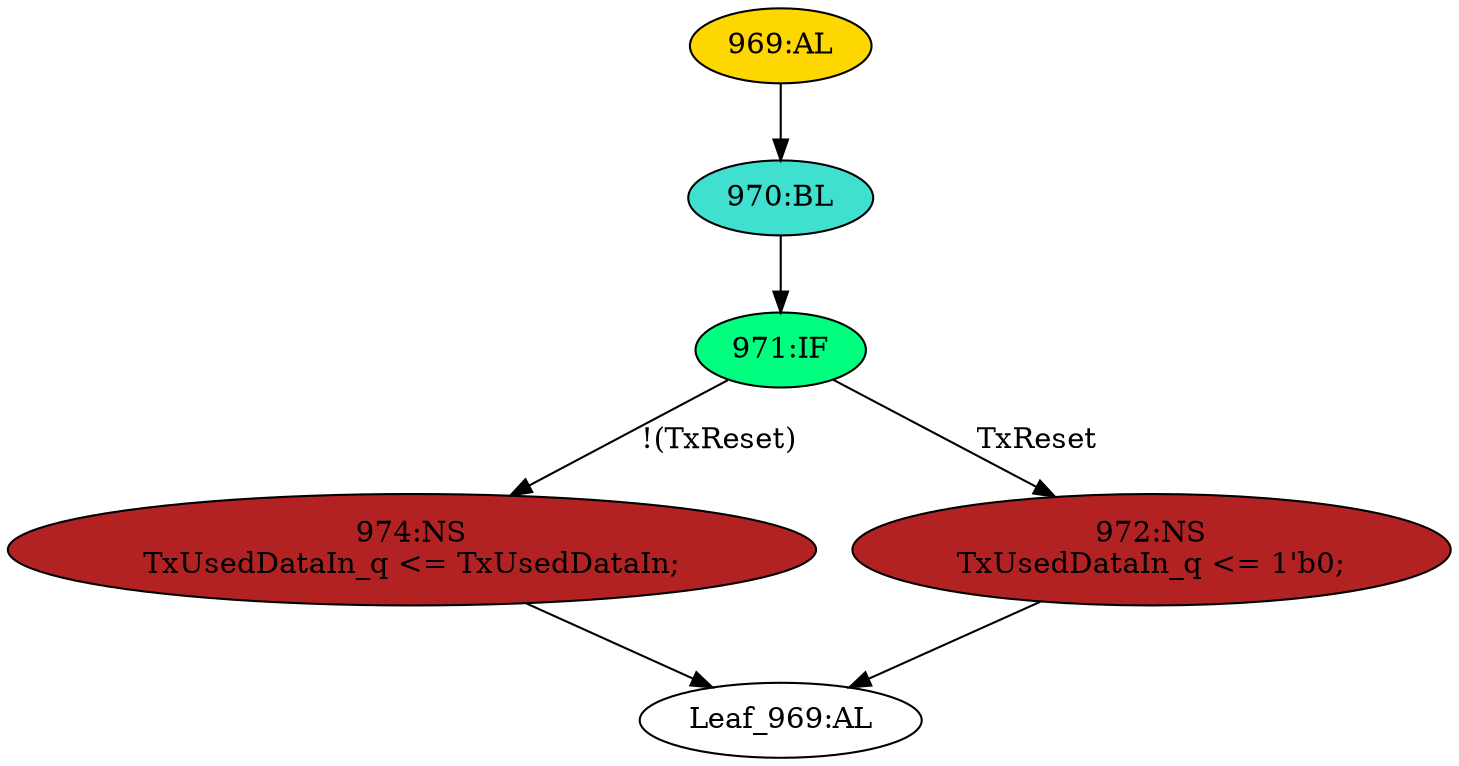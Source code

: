 strict digraph "" {
	node [label="\N"];
	"971:IF"	 [ast="<pyverilog.vparser.ast.IfStatement object at 0x7f37fb674d10>",
		fillcolor=springgreen,
		label="971:IF",
		statements="[]",
		style=filled,
		typ=IfStatement];
	"974:NS"	 [ast="<pyverilog.vparser.ast.NonblockingSubstitution object at 0x7f37fb674e50>",
		fillcolor=firebrick,
		label="974:NS
TxUsedDataIn_q <= TxUsedDataIn;",
		statements="[<pyverilog.vparser.ast.NonblockingSubstitution object at 0x7f37fb674e50>]",
		style=filled,
		typ=NonblockingSubstitution];
	"971:IF" -> "974:NS"	 [cond="['TxReset']",
		label="!(TxReset)",
		lineno=971];
	"972:NS"	 [ast="<pyverilog.vparser.ast.NonblockingSubstitution object at 0x7f37fb677210>",
		fillcolor=firebrick,
		label="972:NS
TxUsedDataIn_q <= 1'b0;",
		statements="[<pyverilog.vparser.ast.NonblockingSubstitution object at 0x7f37fb677210>]",
		style=filled,
		typ=NonblockingSubstitution];
	"971:IF" -> "972:NS"	 [cond="['TxReset']",
		label=TxReset,
		lineno=971];
	"970:BL"	 [ast="<pyverilog.vparser.ast.Block object at 0x7f37fb6773d0>",
		fillcolor=turquoise,
		label="970:BL",
		statements="[]",
		style=filled,
		typ=Block];
	"970:BL" -> "971:IF"	 [cond="[]",
		lineno=None];
	"Leaf_969:AL"	 [def_var="['TxUsedDataIn_q']",
		label="Leaf_969:AL"];
	"974:NS" -> "Leaf_969:AL"	 [cond="[]",
		lineno=None];
	"972:NS" -> "Leaf_969:AL"	 [cond="[]",
		lineno=None];
	"969:AL"	 [ast="<pyverilog.vparser.ast.Always object at 0x7f37fb677450>",
		clk_sens=True,
		fillcolor=gold,
		label="969:AL",
		sens="['MTxClk', 'TxReset']",
		statements="[]",
		style=filled,
		typ=Always,
		use_var="['TxUsedDataIn', 'TxReset']"];
	"969:AL" -> "970:BL"	 [cond="[]",
		lineno=None];
}

